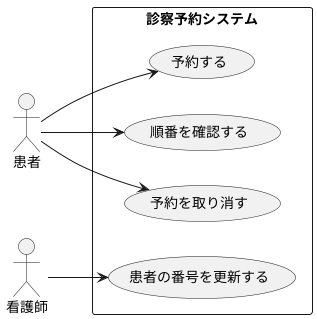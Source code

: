 @startuml
left to right direction
actor 患者
actor 看護師
rectangle 診察予約システム{
    usecase 予約する
    usecase 順番を確認する
    usecase 予約を取り消す
    usecase 患者の番号を更新する
}
患者 --> 予約する
患者 --> 順番を確認する
患者 --> 予約を取り消す
看護師 --> 患者の番号を更新する
@enduml